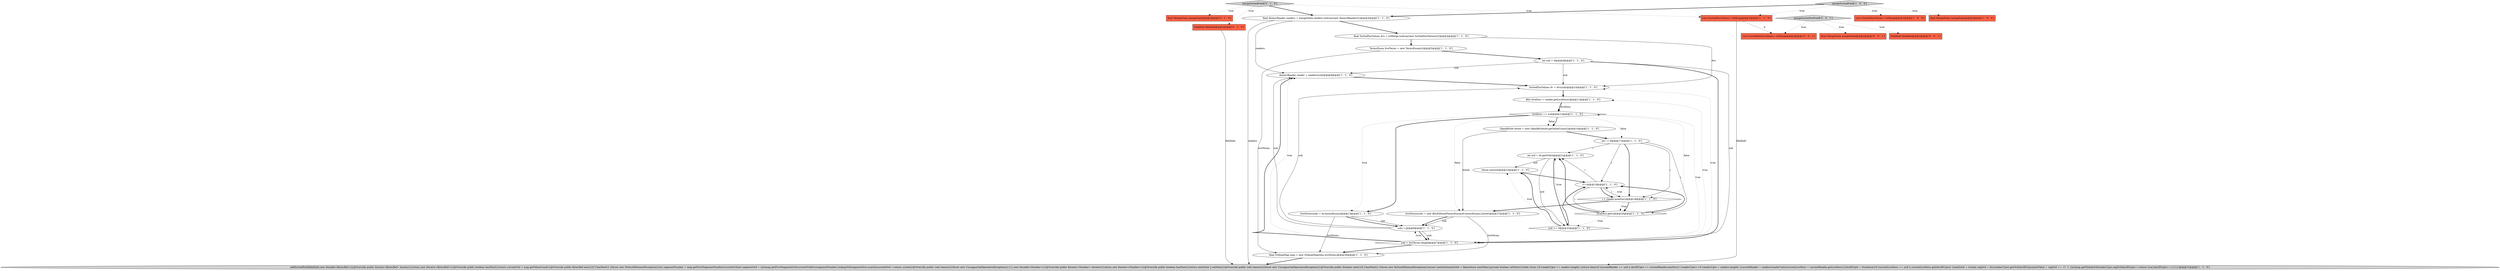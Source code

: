 digraph {
20 [style = filled, label = "AtomicReader reader = readers(sub(@@@9@@@['1', '1', '0']", fillcolor = white, shape = ellipse image = "AAA0AAABBB1BBB"];
10 [style = filled, label = "liveTerms(sub( = dv.termsEnum()@@@13@@@['1', '1', '0']", fillcolor = white, shape = ellipse image = "AAA0AAABBB1BBB"];
25 [style = filled, label = "Bits liveDocs = reader.getLiveDocs()@@@11@@@['1', '1', '0']", fillcolor = white, shape = ellipse image = "AAA0AAABBB1BBB"];
15 [style = filled, label = "addSortedField(fieldInfo,new Iterable<BytesRef>(){@Override public Iterator<BytesRef> iterator(){return new Iterator<BytesRef>(){@Override public boolean hasNext(){return currentOrd < map.getValueCount()}@Override public BytesRef next(){if (!hasNext()) {throw new NoSuchElementException()}int segmentNumber = map.getFirstSegmentNumber(currentOrd)int segmentOrd = (int)map.getFirstSegmentOrd(currentOrd)dvs(segmentNumber(.lookupOrd(segmentOrd,scratch)currentOrd++return scratch}@Override public void remove(){throw new UnsupportedOperationException()}}}},new Iterable<Number>(){@Override public Iterator<Number> iterator(){return new Iterator<Number>(){@Override public boolean hasNext(){return nextIsSet || setNext()}@Override public void remove(){throw new UnsupportedOperationException()}@Override public Number next(){if (!hasNext()) {throw new NoSuchElementException()}assert nextIsSetnextIsSet = falsereturn nextValue}private boolean setNext(){while (true) {if (readerUpto == readers.length) {return false}if (currentReader == null || docIDUpto == currentReader.maxDoc()) {readerUpto++if (readerUpto < readers.length) {currentReader = readers(readerUpto(currentLiveDocs = currentReader.getLiveDocs()}docIDUpto = 0continue}if (currentLiveDocs == null || currentLiveDocs.get(docIDUpto)) {nextIsSet = trueint segOrd = dvs(readerUpto(.getOrd(docIDUpto)nextValue = segOrd == -1? -1: (int)map.getGlobalOrd(readerUpto,segOrd)docIDUpto++return true}docIDUpto++}}}}})@@@31@@@['1', '1', '0']", fillcolor = lightgray, shape = ellipse image = "AAA0AAABBB1BBB"];
9 [style = filled, label = "sub < liveTerms.length@@@7@@@['1', '1', '0']", fillcolor = white, shape = diamond image = "AAA0AAABBB1BBB"];
12 [style = filled, label = "int sub = 0@@@6@@@['1', '1', '0']", fillcolor = white, shape = ellipse image = "AAA0AAABBB1BBB"];
23 [style = filled, label = "int ord = dv.getOrd(i)@@@21@@@['1', '1', '0']", fillcolor = white, shape = ellipse image = "AAA0AAABBB1BBB"];
29 [style = filled, label = "final MergeState mergeState@@@2@@@['0', '0', '1']", fillcolor = tomato, shape = box image = "AAA0AAABBB3BBB"];
2 [style = filled, label = "final AtomicReader readers = mergeState.readers.toArray(new AtomicReader(((()@@@3@@@['1', '1', '0']", fillcolor = white, shape = ellipse image = "AAA0AAABBB1BBB"];
28 [style = filled, label = "FieldInfo fieldInfo@@@2@@@['0', '1', '0']", fillcolor = tomato, shape = box image = "AAA0AAABBB2BBB"];
27 [style = filled, label = "final MergeState mergeState@@@2@@@['0', '1', '0']", fillcolor = tomato, shape = box image = "AAA0AAABBB2BBB"];
8 [style = filled, label = "liveTerms(sub( = new BitsFilteredTermsEnum(dv.termsEnum(),bitset)@@@27@@@['1', '1', '0']", fillcolor = white, shape = ellipse image = "AAA0AAABBB1BBB"];
5 [style = filled, label = "int i = 0@@@17@@@['1', '1', '0']", fillcolor = white, shape = ellipse image = "AAA0AAABBB1BBB"];
7 [style = filled, label = "final OrdinalMap map = new OrdinalMap(this,liveTerms)@@@30@@@['1', '1', '0']", fillcolor = white, shape = ellipse image = "AAA0AAABBB1BBB"];
14 [style = filled, label = "liveDocs == null@@@12@@@['1', '1', '0']", fillcolor = white, shape = diamond image = "AAA0AAABBB1BBB"];
1 [style = filled, label = "SortedDocValues dv = dvs(sub(@@@10@@@['1', '1', '0']", fillcolor = white, shape = ellipse image = "AAA0AAABBB1BBB"];
18 [style = filled, label = "List<SortedDocValues> toMerge@@@2@@@['1', '1', '0']", fillcolor = tomato, shape = box image = "AAA0AAABBB1BBB"];
0 [style = filled, label = "List<SortedDocValues> toMerge@@@2@@@['1', '0', '0']", fillcolor = tomato, shape = box image = "AAA0AAABBB1BBB"];
22 [style = filled, label = "bitset.set(ord)@@@23@@@['1', '1', '0']", fillcolor = white, shape = ellipse image = "AAA0AAABBB1BBB"];
17 [style = filled, label = "TermsEnum liveTerms = new TermsEnum((((@@@5@@@['1', '1', '0']", fillcolor = white, shape = ellipse image = "AAA0AAABBB1BBB"];
31 [style = filled, label = "List<SortedSetDocValues> toMerge@@@2@@@['0', '0', '1']", fillcolor = tomato, shape = box image = "AAA0AAABBB3BBB"];
24 [style = filled, label = "OpenBitSet bitset = new OpenBitSet(dv.getValueCount())@@@16@@@['1', '1', '0']", fillcolor = white, shape = ellipse image = "AAA0AAABBB1BBB"];
30 [style = filled, label = "FieldInfo fieldInfo@@@2@@@['0', '0', '1']", fillcolor = tomato, shape = box image = "AAA0AAABBB3BBB"];
4 [style = filled, label = "i++@@@19@@@['1', '1', '0']", fillcolor = white, shape = ellipse image = "AAA0AAABBB1BBB"];
6 [style = filled, label = "ord >= 0@@@22@@@['1', '1', '0']", fillcolor = white, shape = diamond image = "AAA0AAABBB1BBB"];
19 [style = filled, label = "final SortedDocValues dvs = toMerge.toArray(new SortedDocValues(((()@@@4@@@['1', '1', '0']", fillcolor = white, shape = ellipse image = "AAA0AAABBB1BBB"];
26 [style = filled, label = "mergeSortedField['0', '1', '0']", fillcolor = lightgray, shape = diamond image = "AAA0AAABBB2BBB"];
11 [style = filled, label = "final MergeState mergeState@@@2@@@['1', '0', '0']", fillcolor = tomato, shape = box image = "AAA0AAABBB1BBB"];
21 [style = filled, label = "sub++@@@8@@@['1', '1', '0']", fillcolor = white, shape = ellipse image = "AAA0AAABBB1BBB"];
32 [style = filled, label = "mergeSortedSetField['0', '0', '1']", fillcolor = lightgray, shape = diamond image = "AAA0AAABBB3BBB"];
16 [style = filled, label = "mergeSortedField['1', '0', '0']", fillcolor = lightgray, shape = diamond image = "AAA0AAABBB1BBB"];
3 [style = filled, label = "liveDocs.get(i)@@@20@@@['1', '1', '0']", fillcolor = white, shape = diamond image = "AAA0AAABBB1BBB"];
13 [style = filled, label = "i < reader.maxDoc()@@@18@@@['1', '1', '0']", fillcolor = white, shape = diamond image = "AAA0AAABBB1BBB"];
10->21 [style = solid, label="sub"];
5->23 [style = solid, label="i"];
14->24 [style = bold, label=""];
28->15 [style = solid, label="fieldInfo"];
2->19 [style = bold, label=""];
16->2 [style = bold, label=""];
2->15 [style = solid, label="readers"];
24->8 [style = solid, label="bitset"];
3->6 [style = dotted, label="true"];
13->3 [style = dotted, label="true"];
19->1 [style = solid, label="dvs"];
5->3 [style = solid, label="i"];
6->22 [style = bold, label=""];
5->4 [style = solid, label="i"];
12->20 [style = solid, label="sub"];
26->27 [style = dotted, label="true"];
4->13 [style = bold, label=""];
8->21 [style = solid, label="sub"];
14->24 [style = dotted, label="false"];
14->10 [style = bold, label=""];
10->7 [style = solid, label="liveTerms"];
9->20 [style = bold, label=""];
4->3 [style = solid, label="i"];
18->15 [style = solid, label="fieldInfo"];
12->1 [style = solid, label="sub"];
5->13 [style = solid, label="i"];
19->17 [style = bold, label=""];
20->1 [style = bold, label=""];
9->7 [style = bold, label=""];
12->9 [style = bold, label=""];
25->14 [style = bold, label=""];
2->20 [style = solid, label="readers"];
21->20 [style = solid, label="sub"];
25->14 [style = solid, label="liveDocs"];
10->21 [style = bold, label=""];
3->4 [style = bold, label=""];
4->13 [style = solid, label="i"];
9->14 [style = dotted, label="true"];
24->5 [style = bold, label=""];
9->25 [style = dotted, label="true"];
14->10 [style = dotted, label="true"];
8->7 [style = solid, label="liveTerms"];
22->4 [style = bold, label=""];
14->13 [style = dotted, label="false"];
13->4 [style = dotted, label="true"];
6->4 [style = bold, label=""];
26->2 [style = bold, label=""];
3->23 [style = bold, label=""];
17->12 [style = bold, label=""];
21->9 [style = solid, label="sub"];
21->9 [style = bold, label=""];
4->23 [style = solid, label="i"];
16->0 [style = dotted, label="true"];
13->3 [style = bold, label=""];
14->8 [style = dotted, label="false"];
23->6 [style = solid, label="ord"];
26->28 [style = dotted, label="true"];
5->13 [style = bold, label=""];
17->7 [style = solid, label="liveTerms"];
23->22 [style = solid, label="ord"];
23->6 [style = bold, label=""];
9->20 [style = dotted, label="true"];
32->30 [style = dotted, label="true"];
9->1 [style = dotted, label="true"];
8->21 [style = bold, label=""];
9->21 [style = dotted, label="true"];
7->15 [style = bold, label=""];
26->18 [style = dotted, label="true"];
21->1 [style = solid, label="sub"];
32->29 [style = dotted, label="true"];
6->22 [style = dotted, label="true"];
13->8 [style = bold, label=""];
16->11 [style = dotted, label="true"];
18->31 [style = dashed, label="0"];
1->25 [style = bold, label=""];
32->31 [style = dotted, label="true"];
14->5 [style = dotted, label="false"];
12->9 [style = solid, label="sub"];
3->23 [style = dotted, label="true"];
16->18 [style = dotted, label="true"];
}
